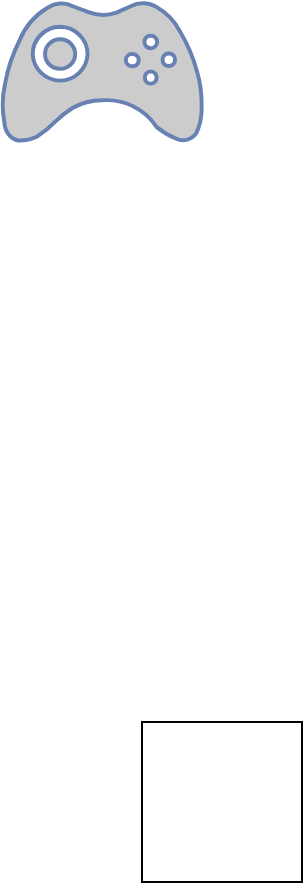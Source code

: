 <mxfile version="13.8.1" type="github"><diagram id="53TmW1qSHOVk73Ggcyjw" name="Page-1"><mxGraphModel dx="804" dy="489" grid="1" gridSize="10" guides="1" tooltips="1" connect="1" arrows="1" fold="1" page="1" pageScale="1" pageWidth="827" pageHeight="1169" math="0" shadow="0"><root><mxCell id="0"/><mxCell id="1" parent="0"/><mxCell id="3IH-tx-0q-QAQUQllrNO-1" value="" style="whiteSpace=wrap;html=1;aspect=fixed;" parent="1" vertex="1"><mxGeometry x="310" y="530" width="80" height="80" as="geometry"/></mxCell><mxCell id="IMdyBwSz25q1I5giY1IU-1" value="" style="fontColor=#0066CC;verticalAlign=top;verticalLabelPosition=bottom;labelPosition=center;align=center;html=1;outlineConnect=0;fillColor=#CCCCCC;strokeColor=#6881B3;gradientColor=none;gradientDirection=north;strokeWidth=2;shape=mxgraph.networks.gamepad;" vertex="1" parent="1"><mxGeometry x="240" y="170" width="100" height="70" as="geometry"/></mxCell></root></mxGraphModel></diagram></mxfile>